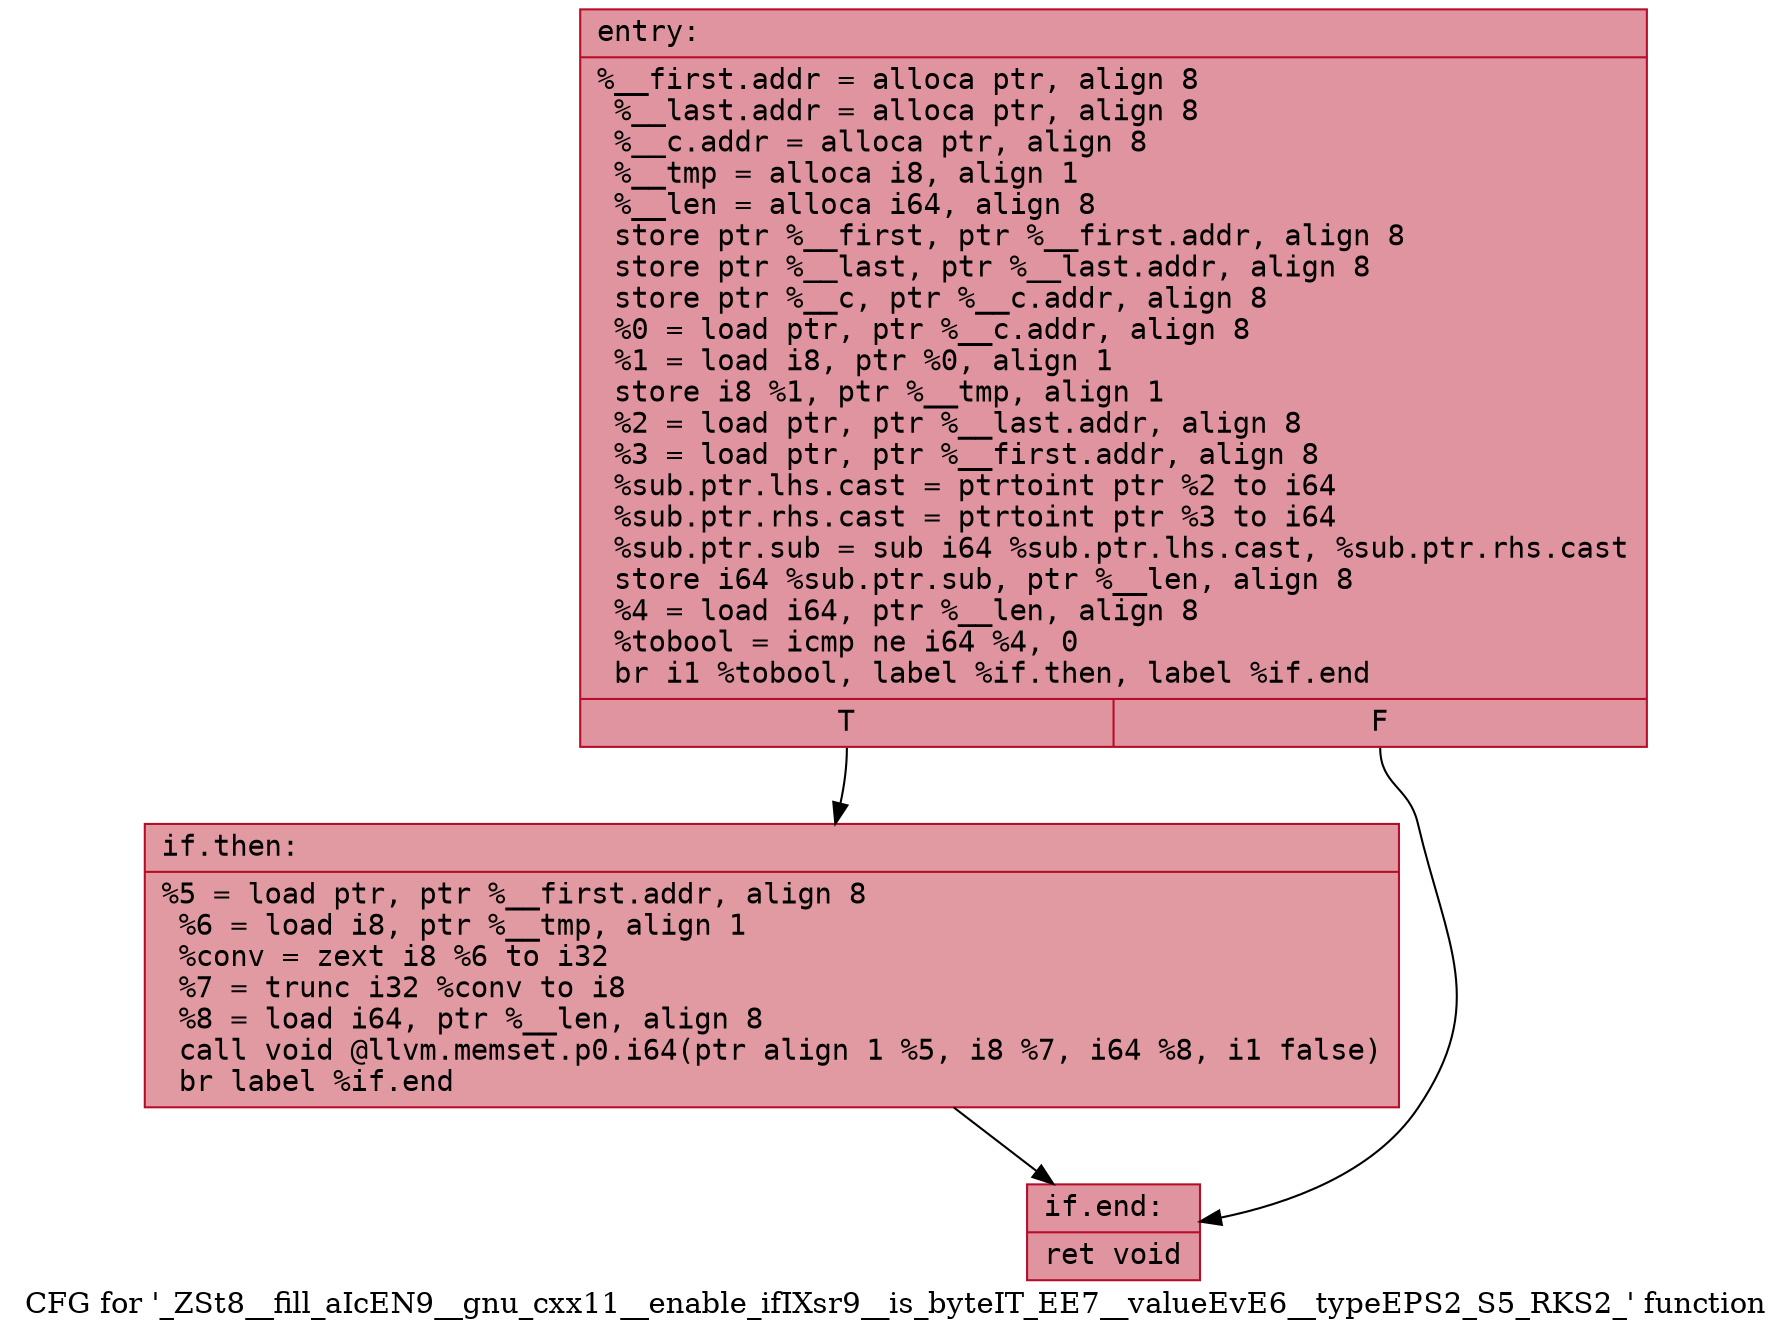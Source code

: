 digraph "CFG for '_ZSt8__fill_aIcEN9__gnu_cxx11__enable_ifIXsr9__is_byteIT_EE7__valueEvE6__typeEPS2_S5_RKS2_' function" {
	label="CFG for '_ZSt8__fill_aIcEN9__gnu_cxx11__enable_ifIXsr9__is_byteIT_EE7__valueEvE6__typeEPS2_S5_RKS2_' function";

	Node0x561c73c0f4f0 [shape=record,color="#b70d28ff", style=filled, fillcolor="#b70d2870" fontname="Courier",label="{entry:\l|  %__first.addr = alloca ptr, align 8\l  %__last.addr = alloca ptr, align 8\l  %__c.addr = alloca ptr, align 8\l  %__tmp = alloca i8, align 1\l  %__len = alloca i64, align 8\l  store ptr %__first, ptr %__first.addr, align 8\l  store ptr %__last, ptr %__last.addr, align 8\l  store ptr %__c, ptr %__c.addr, align 8\l  %0 = load ptr, ptr %__c.addr, align 8\l  %1 = load i8, ptr %0, align 1\l  store i8 %1, ptr %__tmp, align 1\l  %2 = load ptr, ptr %__last.addr, align 8\l  %3 = load ptr, ptr %__first.addr, align 8\l  %sub.ptr.lhs.cast = ptrtoint ptr %2 to i64\l  %sub.ptr.rhs.cast = ptrtoint ptr %3 to i64\l  %sub.ptr.sub = sub i64 %sub.ptr.lhs.cast, %sub.ptr.rhs.cast\l  store i64 %sub.ptr.sub, ptr %__len, align 8\l  %4 = load i64, ptr %__len, align 8\l  %tobool = icmp ne i64 %4, 0\l  br i1 %tobool, label %if.then, label %if.end\l|{<s0>T|<s1>F}}"];
	Node0x561c73c0f4f0:s0 -> Node0x561c73c29eb0[tooltip="entry -> if.then\nProbability 62.50%" ];
	Node0x561c73c0f4f0:s1 -> Node0x561c73c29f20[tooltip="entry -> if.end\nProbability 37.50%" ];
	Node0x561c73c29eb0 [shape=record,color="#b70d28ff", style=filled, fillcolor="#bb1b2c70" fontname="Courier",label="{if.then:\l|  %5 = load ptr, ptr %__first.addr, align 8\l  %6 = load i8, ptr %__tmp, align 1\l  %conv = zext i8 %6 to i32\l  %7 = trunc i32 %conv to i8\l  %8 = load i64, ptr %__len, align 8\l  call void @llvm.memset.p0.i64(ptr align 1 %5, i8 %7, i64 %8, i1 false)\l  br label %if.end\l}"];
	Node0x561c73c29eb0 -> Node0x561c73c29f20[tooltip="if.then -> if.end\nProbability 100.00%" ];
	Node0x561c73c29f20 [shape=record,color="#b70d28ff", style=filled, fillcolor="#b70d2870" fontname="Courier",label="{if.end:\l|  ret void\l}"];
}
